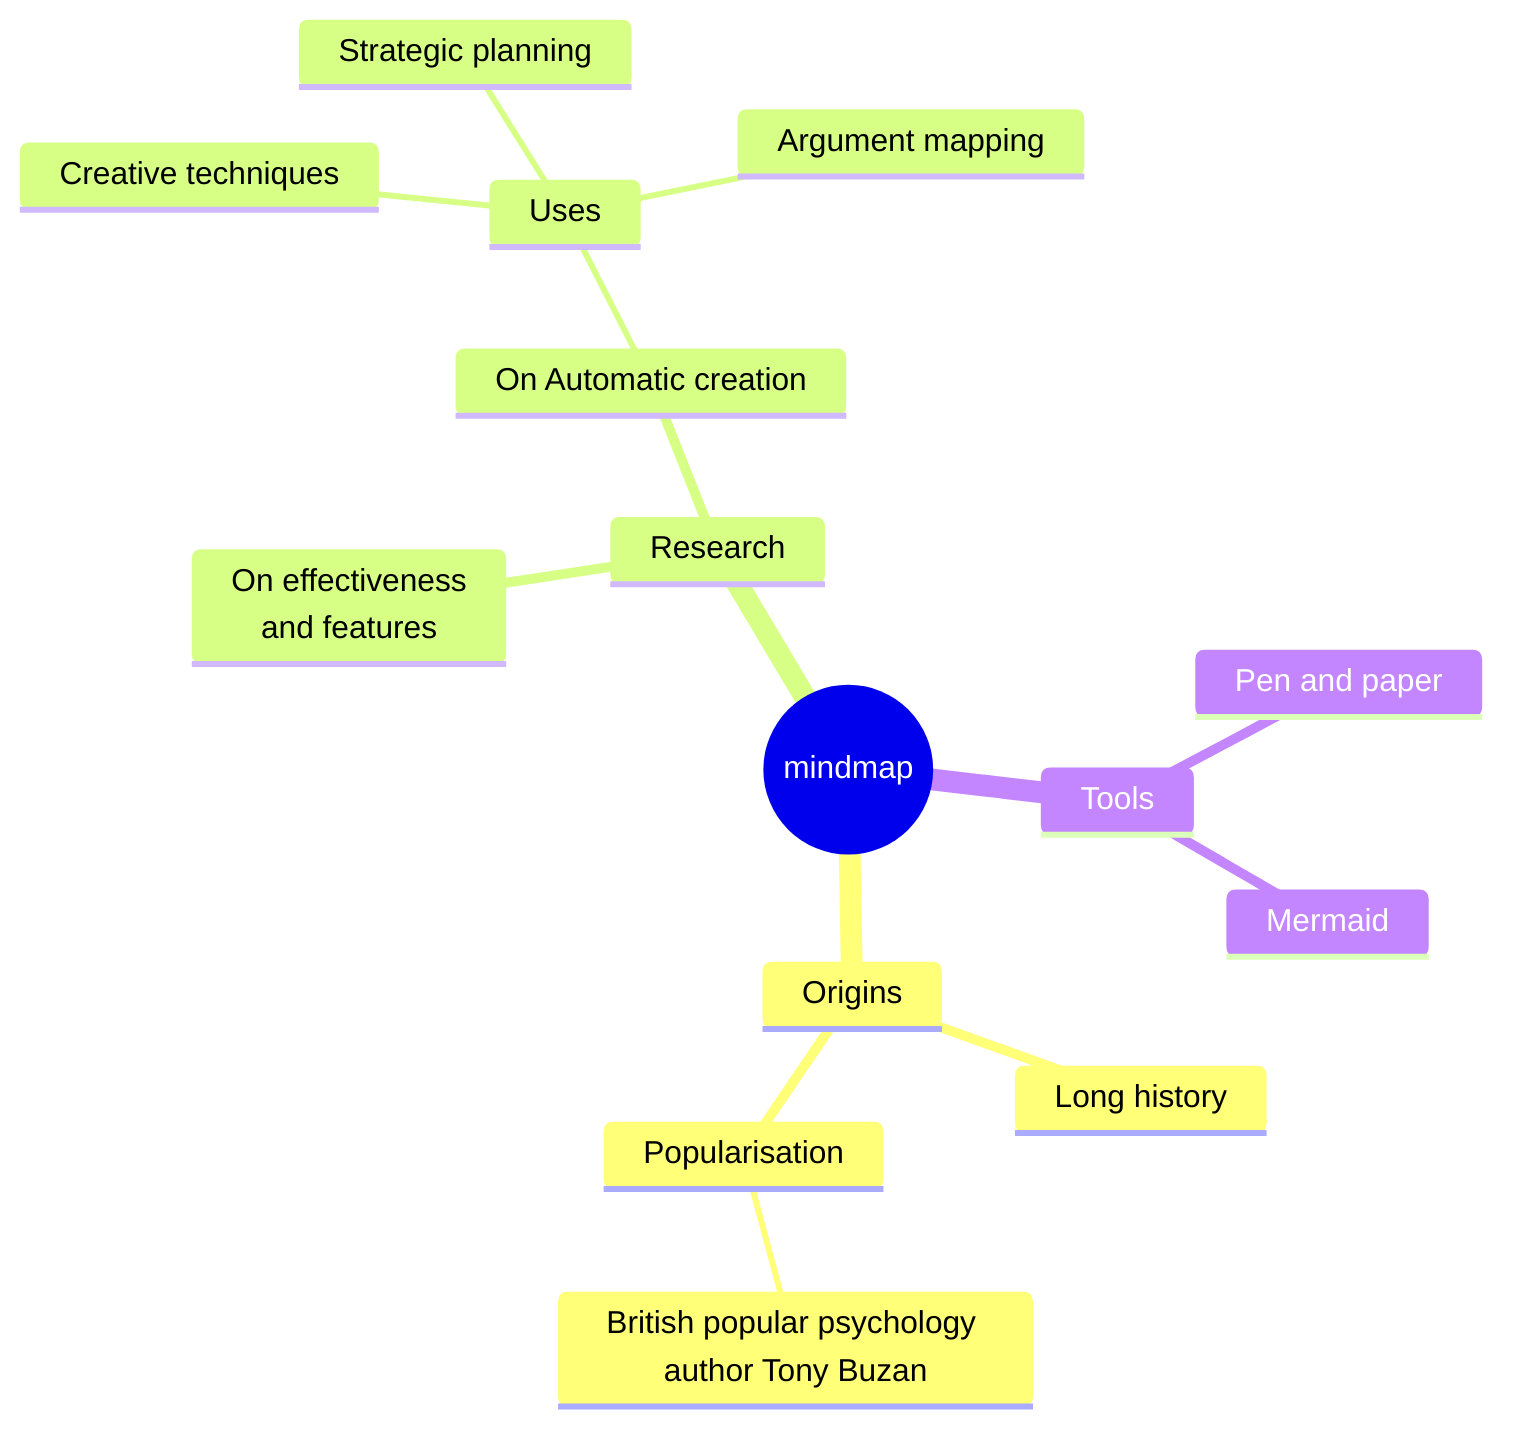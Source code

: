 mindmap
  root((mindmap))
    Origins
      Long history
      ::icon(fa fa-book)
      Popularisation
        British popular psychology author Tony Buzan
    Research
      On effectiveness<br/>and features
      On Automatic creation
        Uses
            Creative techniques
            Strategic planning
            Argument mapping
    Tools
      Pen and paper
      Mermaid